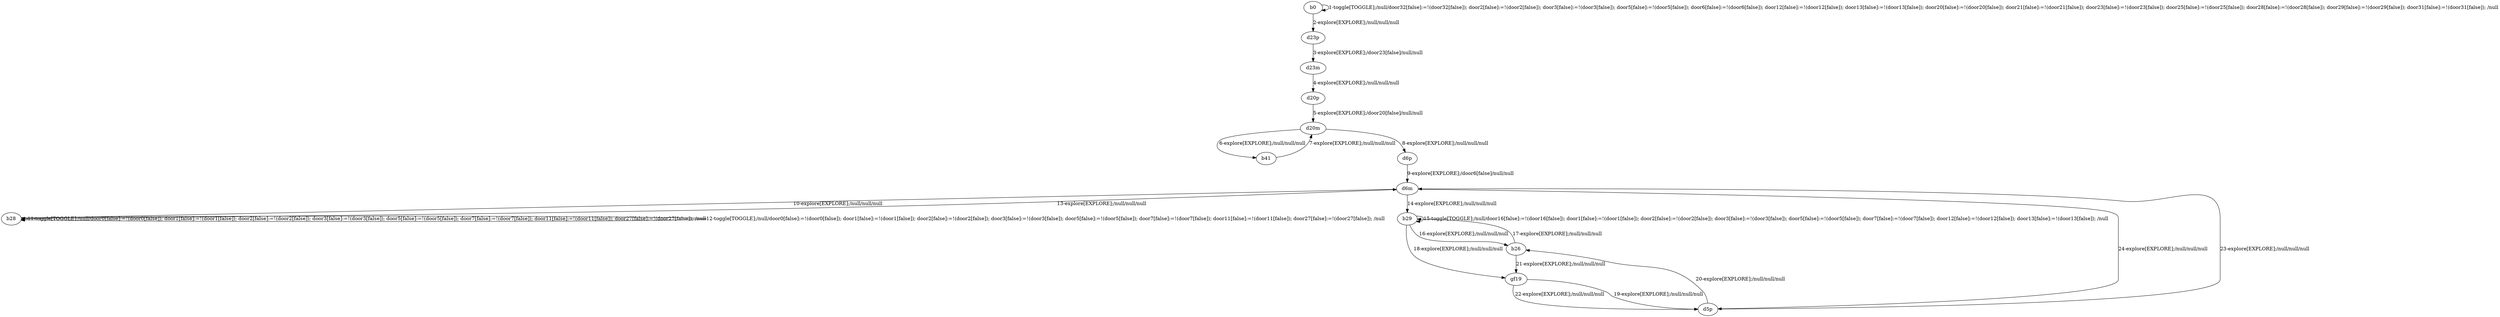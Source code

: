 # Total number of goals covered by this test: 10
# gf19 --> d5p
# b29 --> b26
# b29 --> gf19
# d5p --> d6m
# d6m --> b28
# b28 --> d6m
# b26 --> b29
# b29 --> b29
# d5p --> b26
# b26 --> gf19

digraph g {
"b0" -> "b0" [label = "1-toggle[TOGGLE];/null/door32[false]:=!(door32[false]); door2[false]:=!(door2[false]); door3[false]:=!(door3[false]); door5[false]:=!(door5[false]); door6[false]:=!(door6[false]); door12[false]:=!(door12[false]); door13[false]:=!(door13[false]); door20[false]:=!(door20[false]); door21[false]:=!(door21[false]); door23[false]:=!(door23[false]); door25[false]:=!(door25[false]); door28[false]:=!(door28[false]); door29[false]:=!(door29[false]); door31[false]:=!(door31[false]); /null"];
"b0" -> "d23p" [label = "2-explore[EXPLORE];/null/null/null"];
"d23p" -> "d23m" [label = "3-explore[EXPLORE];/door23[false]/null/null"];
"d23m" -> "d20p" [label = "4-explore[EXPLORE];/null/null/null"];
"d20p" -> "d20m" [label = "5-explore[EXPLORE];/door20[false]/null/null"];
"d20m" -> "b41" [label = "6-explore[EXPLORE];/null/null/null"];
"b41" -> "d20m" [label = "7-explore[EXPLORE];/null/null/null"];
"d20m" -> "d6p" [label = "8-explore[EXPLORE];/null/null/null"];
"d6p" -> "d6m" [label = "9-explore[EXPLORE];/door6[false]/null/null"];
"d6m" -> "b28" [label = "10-explore[EXPLORE];/null/null/null"];
"b28" -> "b28" [label = "11-toggle[TOGGLE];/null/door0[false]:=!(door0[false]); door1[false]:=!(door1[false]); door2[false]:=!(door2[false]); door3[false]:=!(door3[false]); door5[false]:=!(door5[false]); door7[false]:=!(door7[false]); door11[false]:=!(door11[false]); door27[false]:=!(door27[false]); /null"];
"b28" -> "b28" [label = "12-toggle[TOGGLE];/null/door0[false]:=!(door0[false]); door1[false]:=!(door1[false]); door2[false]:=!(door2[false]); door3[false]:=!(door3[false]); door5[false]:=!(door5[false]); door7[false]:=!(door7[false]); door11[false]:=!(door11[false]); door27[false]:=!(door27[false]); /null"];
"b28" -> "d6m" [label = "13-explore[EXPLORE];/null/null/null"];
"d6m" -> "b29" [label = "14-explore[EXPLORE];/null/null/null"];
"b29" -> "b29" [label = "15-toggle[TOGGLE];/null/door16[false]:=!(door16[false]); door1[false]:=!(door1[false]); door2[false]:=!(door2[false]); door3[false]:=!(door3[false]); door5[false]:=!(door5[false]); door7[false]:=!(door7[false]); door12[false]:=!(door12[false]); door13[false]:=!(door13[false]); /null"];
"b29" -> "b26" [label = "16-explore[EXPLORE];/null/null/null"];
"b26" -> "b29" [label = "17-explore[EXPLORE];/null/null/null"];
"b29" -> "gf19" [label = "18-explore[EXPLORE];/null/null/null"];
"gf19" -> "d5p" [label = "19-explore[EXPLORE];/null/null/null"];
"d5p" -> "b26" [label = "20-explore[EXPLORE];/null/null/null"];
"b26" -> "gf19" [label = "21-explore[EXPLORE];/null/null/null"];
"gf19" -> "d5p" [label = "22-explore[EXPLORE];/null/null/null"];
"d5p" -> "d6m" [label = "23-explore[EXPLORE];/null/null/null"];
"d6m" -> "d5p" [label = "24-explore[EXPLORE];/null/null/null"];
}